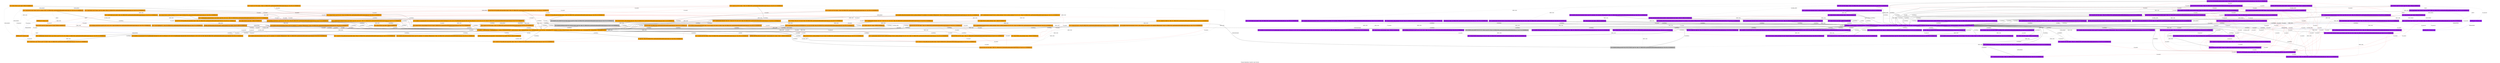strict graph "Program Dependency Graph for 'main' function" {
label="Program Dependency Graph for 'main' function";
Node0x564a8d676790 [fillcolor=orange, label="{  ret void, !dbg !128, DBGLOC file ./partitioned/multithreaded/orange/orange_rpc.c line 214 col 1 ENDDBGLOC}", shape="record", side="orange/orange", style=filled];
Node0x564a8d6758a0 [fillcolor=orange, label="{  %25 = load i32, i32* %24, align 1, !dbg !111, DBGLOC file ./partitioned/multithreaded/orange/orange_rpc.c line 200 col 22 ENDDBGLOC}", shape="record", side="orange/orange", style=filled];
Node0x564a8d685b30 [fillcolor=orange, label="{  %2 = alloca %struct._tag*, align 8, DBGLOC  ENDDBGLOC}", shape="record", side="orange/orange", style=filled];
Node0x555b37f00540 [fillcolor=purple, label="{  call void @llvm.dbg.declare(metadata %struct._tag* %4, metadata !126, metadata !DIExpression()), !dbg !127, DBGLOC file ./partitioned/multithreaded/purple/purple_rpc.c line 165 col 14 ENDDBGLOC}", shape="record", side="purple/purple", style=filled];
Node0x564a8d6812b0 [fillcolor=orange, label="{  br i1 %11, label %22, label %12, !dbg !101, DBGLOC file ./partitioned/multithreaded/orange/orange_rpc.c line 193 col 9 ENDDBGLOC}", shape="record", side="orange/orange", style=filled];
Node0x555b37f00660 [fillcolor=purple, label="{  %28 = getelementptr inbounds %struct._nextrpc_datatype, %struct._nextrpc_datatype* %5, i32 0, i32 0, !dbg !124, DBGLOC file ./partitioned/multithreaded/purple/purple_rpc.c line 209 col 22 ENDDBGLOC}", shape="record", side="purple/purple", style=filled];
Node0x564a8d680b90 [fillcolor=orange, label="{  call void @llvm.dbg.declare(metadata %struct._nextrpc_datatype* %5, metadata !119, metadata !DIExpression()), !dbg !142, DBGLOC file ./partitioned/multithreaded/orange/orange_rpc.c line 169 col 22 ENDDBGLOC}", shape="record", side="orange/orange", style=filled];
Node0x555b37f00bb0 [fillcolor=purple, label="{  store i32 0, i32* %25, align 1, !dbg !120, DBGLOC file ./partitioned/multithreaded/purple/purple_rpc.c line 206 col 12 ENDDBGLOC}", shape="record", side="purple/purple", style=filled];
Node0x555b37f005a0 [annotation="TAG_NEXTRPC", dbginfo="Name: 5 on line 169 column 5 in file ./partitioned/multithreaded/purple/purple_rpc.c (local)", fillcolor=purple, label="{  %5 = alloca %struct._nextrpc_datatype, align 1, DBGLOC  ENDDBGLOC}", shape="record", side="purple/purple", style=filled];
Node0x555b37f00ac0 [fillcolor=purple, label="{  store i8* %13, i8** @_handle_nextrpc.psocket, align 8, !dbg !110, DBGLOC file ./partitioned/multithreaded/purple/purple_rpc.c line 190 col 17 ENDDBGLOC}", shape="record", side="purple/purple", style=filled];
Node0x564a8d680aa0 [fillcolor=orange, label="{  %15 = bitcast %struct._tag* %4 to i8*, !dbg !106, DBGLOC file ./partitioned/multithreaded/orange/orange_rpc.c line 196 col 19 ENDDBGLOC}", shape="record", side="orange/orange", style=filled];
Node0x564a8d6758d0 [fillcolor=orange, label="{  %19 = load i32, i32* %18, align 1, !dbg !106, DBGLOC file ./partitioned/multithreaded/orange/orange_rpc.c line 196 col 19 ENDDBGLOC}", shape="record", side="orange/orange", style=filled];
Node0x555b37f007e0 [fillcolor=purple, label="{  %25 = getelementptr inbounds %struct._okay_datatype, %struct._okay_datatype* %6, i32 0, i32 0, !dbg !119, DBGLOC file ./partitioned/multithreaded/purple/purple_rpc.c line 206 col 10 ENDDBGLOC}", shape="record", side="purple/purple", style=filled];
Node0x564a8d6809b0 [fillcolor=orange, label="{  %4 = alloca %struct._tag, align 1, DBGLOC  ENDDBGLOC}", shape="record", side="orange/orange", style=filled];
Node0x555b37f06d70 [fillcolor=purple, label="{  store %struct._tag* %0, %struct._tag** %2, align 8, DBGLOC  ENDDBGLOC}", shape="record", side="purple/purple", style=filled];
Node0x564a8d680800 [fillcolor=orange, label="{  %27 = load %struct._tag*, %struct._tag** %2, align 8, !dbg !114, DBGLOC file ./partitioned/multithreaded/orange/orange_rpc.c line 201 col 15 ENDDBGLOC}", shape="record", side="orange/orange", style=filled];
Node0x564a8d680e00 [fillcolor=orange, label="{  %38 = bitcast %struct._okay_datatype* %6 to i8*, !dbg !126, DBGLOC file ./partitioned/multithreaded/orange/orange_rpc.c line 211 col 32 ENDDBGLOC}", shape="record", side="orange/orange", style=filled];
Node0x564a8d6808f0 [fillcolor=orange, label="{  %31 = load %struct._tag*, %struct._tag** %2, align 8, !dbg !118, DBGLOC file ./partitioned/multithreaded/orange/orange_rpc.c line 202 col 15 ENDDBGLOC}", shape="record", side="orange/orange", style=filled];
Node0x564a8d676f10 [color="blue", fillcolor=orange, label="{FORMAL_IN: 0 %struct._tag*}", shape="record", side="orange/orange", style=filled];
Node0x555b37f008d0 [fillcolor=purple, label="{  %18 = getelementptr inbounds \{ i64, i32 \}, \{ i64, i32 \}* %7, i32 0, i32 1, !dbg !111, DBGLOC file ./partitioned/multithreaded/purple/purple_rpc.c line 191 col 19 ENDDBGLOC}", shape="record", side="purple/purple", style=filled];
Node0x555b37f00600 [fillcolor=purple, label="{  call void @llvm.dbg.declare(metadata %struct._nextrpc_datatype* %5, metadata !128, metadata !DIExpression()), !dbg !151, DBGLOC file ./partitioned/multithreaded/purple/purple_rpc.c line 169 col 22 ENDDBGLOC}", shape="record", side="purple/purple", style=filled];
Node0x555b37ef21d0 [fillcolor=purple, label="{  store i32 %33, i32* %35, align 1, !dbg !131, DBGLOC file ./partitioned/multithreaded/purple/purple_rpc.c line 210 col 16 ENDDBGLOC}", shape="record", side="purple/purple", style=filled];
Node0x555b37ef1fe0 [fillcolor=purple, label="{  %37 = load i32, i32* %36, align 1, !dbg !132, DBGLOC file ./partitioned/multithreaded/purple/purple_rpc.c line 211 col 22 ENDDBGLOC}", shape="record", side="purple/purple", style=filled];
Node0x564a8d680bc0 [fillcolor=orange, label="{  %8 = bitcast %struct._nextrpc_datatype* %5 to i8*, !dbg !88, DBGLOC file ./partitioned/multithreaded/orange/orange_rpc.c line 169 col 5 ENDDBGLOC}", shape="record", side="orange/orange", style=filled];
Node0x564a8d680e60 [fillcolor=orange, label="{  %16 = getelementptr inbounds \{ i64, i32 \}, \{ i64, i32 \}* %7, i32 0, i32 0, !dbg !106, DBGLOC file ./partitioned/multithreaded/orange/orange_rpc.c line 196 col 19 ENDDBGLOC}", shape="record", side="orange/orange", style=filled];
Node0x564a8d675930 [fillcolor=orange, label="{  %33 = load i32, i32* %32, align 1, !dbg !119, DBGLOC file ./partitioned/multithreaded/orange/orange_rpc.c line 202 col 22 ENDDBGLOC}", shape="record", side="orange/orange", style=filled];
Node0x555b37ee83d0 [fillcolor=purple, label="{  %26 = load i8*, i8** @_handle_nextrpc.psocket, align 8, !dbg !121, DBGLOC file ./partitioned/multithreaded/purple/purple_rpc.c line 207 col 19 ENDDBGLOC}", shape="record", side="purple/purple", style=filled];
Node0x564a8d680bf0 [fillcolor=orange, label="{  %30 = getelementptr inbounds %struct._nextrpc_datatype, %struct._nextrpc_datatype* %5, i32 0, i32 1, !dbg !116, DBGLOC file ./partitioned/multithreaded/orange/orange_rpc.c line 201 col 9 ENDDBGLOC}", shape="record", side="orange/orange", style=filled];
Node0x555b37f213c0 [fillcolor=purple, label="{GLOBAL_VALUE:@_handle_nextrpc.inited = internal global i32 0, align 4, !dbg !16, DBGLOC  ENDDBGLOC}", shape="record", side="purple/purple", style=filled];
Node0x564a8d680d70 [fillcolor=orange, label="{  call void @llvm.dbg.declare(metadata %struct._okay_datatype* %6, metadata !145, metadata !DIExpression()), !dbg !151, DBGLOC file ./partitioned/multithreaded/orange/orange_rpc.c line 179 col 19 ENDDBGLOC}", shape="record", side="orange/orange", style=filled];
Node0x564a8d680980 [fillcolor=orange, label="{  call void @tag_write(%struct._tag* %3, i32 1, i32 1, i32 1), !dbg !89, DBGLOC file ./partitioned/multithreaded/orange/orange_rpc.c line 175 col 5 ENDDBGLOC}", shape="record", side="orange/orange", style=filled];
Node0x564a8d681160 [fillcolor=orange, label="{  store i8* %20, i8** @_notify_next_tag.ssocket, align 8, !dbg !107, DBGLOC file ./partitioned/multithreaded/orange/orange_rpc.c line 196 col 17 ENDDBGLOC}", shape="record", side="orange/orange", style=filled];
Node0x564a8d675bf0 [fillcolor=orange, label="{  %20 = call i8* @xdc_sub_socket_non_blocking(i64 %17, i32 %19, i32 1000), !dbg !106, DBGLOC file ./partitioned/multithreaded/orange/orange_rpc.c line 196 col 19 ENDDBGLOC}", shape="record", side="orange/orange", style=filled];
Node0x564a8d680ef0 [fillcolor=orange, label="{  store i32 1, i32* @_notify_next_tag.inited, align 4, !dbg !102, DBGLOC file ./partitioned/multithreaded/orange/orange_rpc.c line 194 col 16 ENDDBGLOC}", shape="record", side="orange/orange", style=filled];
Node0x555b37f00420 [fillcolor=purple, label="{  %3 = alloca %struct._tag, align 1, DBGLOC  ENDDBGLOC}", shape="record", side="purple/purple", style=filled];
Node0x564a8d680e30 [fillcolor=orange, label="{  %14 = bitcast \{ i64, i32 \}* %7 to i8*, !dbg !106, DBGLOC file ./partitioned/multithreaded/orange/orange_rpc.c line 196 col 19 ENDDBGLOC}", shape="record", side="orange/orange", style=filled];
Node0x564a8d680ec0 [fillcolor=orange, label="{  %18 = getelementptr inbounds \{ i64, i32 \}, \{ i64, i32 \}* %7, i32 0, i32 1, !dbg !106, DBGLOC file ./partitioned/multithreaded/orange/orange_rpc.c line 196 col 19 ENDDBGLOC}", shape="record", side="orange/orange", style=filled];
Node0x555b37efec90 [fillcolor=purple, label="{  %33 = load i32, i32* %32, align 1, !dbg !128, DBGLOC file ./partitioned/multithreaded/purple/purple_rpc.c line 210 col 22 ENDDBGLOC}", shape="record", side="purple/purple", style=filled];
Node0x555b37ee9820 [fillcolor=purple, label="{  %13 = call i8* @xdc_pub_socket(), !dbg !109, DBGLOC file ./partitioned/multithreaded/purple/purple_rpc.c line 190 col 19 ENDDBGLOC}", shape="record", side="purple/purple", style=filled];
Node0x564a8d675ad0 [fillcolor=orange, label="{  %13 = call i8* @xdc_pub_socket(), !dbg !104, DBGLOC file ./partitioned/multithreaded/orange/orange_rpc.c line 195 col 19 ENDDBGLOC}", shape="record", side="orange/orange", style=filled];
Node0x555b37ee2a50 [fillcolor=purple, label="{  br label %22, !dbg !114, DBGLOC file ./partitioned/multithreaded/purple/purple_rpc.c line 193 col 5 ENDDBGLOC}", shape="record", side="purple/purple", style=filled];
Node0x564a8d681040 [fillcolor=orange, label="{  call void @llvm.var.annotation(i8* %9, i8* getelementptr inbounds ([9 x i8], [9 x i8]* @.str.2.5, i32 0, i32 0), i8* getelementptr inbounds ([48 x i8], [48 x i8]* @.str.1.4, i32 0, i32 0), i32 179), !dbg !97, DBGLOC file ./partitioned/multithreaded/orange/orange_rpc.c line 179 col 5 ENDDBGLOC}", shape="record", side="orange/orange", style=filled];
Node0x564a8d6809e0 [dbginfo="Name: xdc_asyn_send on line 210 column 5 in file ./partitioned/multithreaded/orange/orange_rpc.c (local)", fillcolor="gray", label="{  call void @xdc_asyn_send(i8* %35, i8* %36, %struct._tag* %3), !dbg !124, DBGLOC file ./partitioned/multithreaded/orange/orange_rpc.c line 210 col 5 ENDDBGLOC}", shape="record", side="orange/orange", style="filled"];
Node0x564a8d681130 [fillcolor=orange, label="{  store i8* %13, i8** @_notify_next_tag.psocket, align 8, !dbg !105, DBGLOC file ./partitioned/multithreaded/orange/orange_rpc.c line 195 col 17 ENDDBGLOC}", shape="record", side="orange/orange", style=filled];
Node0x564a8d680da0 [fillcolor=orange, label="{  %9 = bitcast %struct._okay_datatype* %6 to i8*, !dbg !97, DBGLOC file ./partitioned/multithreaded/orange/orange_rpc.c line 179 col 5 ENDDBGLOC}", shape="record", side="orange/orange", style=filled];
Node0x555b37f01a20 [fillcolor=purple, label="{  %31 = getelementptr inbounds %struct._tag, %struct._tag* %30, i32 0, i32 0, !dbg !126, DBGLOC file ./partitioned/multithreaded/purple/purple_rpc.c line 209 col 12 ENDDBGLOC}", shape="record", side="purple/purple", style=filled];
Node0x555b37f00510 [fillcolor=purple, label="{  %4 = alloca %struct._tag, align 1, DBGLOC  ENDDBGLOC}", shape="record", side="purple/purple", style=filled];
Node0x555b37f00750 [fillcolor=purple, label="{  call void @llvm.dbg.declare(metadata %struct._okay_datatype* %6, metadata !153, metadata !DIExpression()), !dbg !159, DBGLOC file ./partitioned/multithreaded/purple/purple_rpc.c line 174 col 19 ENDDBGLOC}", shape="record", side="purple/purple", style=filled];
Node0x564a8d675e50 [fillcolor=orange, label="{  %28 = getelementptr inbounds %struct._tag, %struct._tag* %27, i32 0, i32 1, !dbg !115, DBGLOC file ./partitioned/multithreaded/orange/orange_rpc.c line 201 col 22 ENDDBGLOC}", shape="record", side="orange/orange", style=filled];
Node0x564a8d675eb0 [fillcolor=orange, label="{  %32 = getelementptr inbounds %struct._tag, %struct._tag* %31, i32 0, i32 2, !dbg !119, DBGLOC file ./partitioned/multithreaded/orange/orange_rpc.c line 202 col 22 ENDDBGLOC}", shape="record", side="orange/orange", style=filled];
Node0x564a8d680b60 [annotation="TAG_NEXTRPC", dbginfo="Name: 5 on line 169 column 5 in file ./partitioned/multithreaded/orange/orange_rpc.c (local)", fillcolor=orange, label="{  %5 = alloca %struct._nextrpc_datatype, align 1, DBGLOC  ENDDBGLOC}", shape="record", side="orange/orange", style=filled];
Node0x555b37f008a0 [fillcolor=purple, label="{  %10 = load i32, i32* @_handle_nextrpc.inited, align 4, !dbg !104, DBGLOC file ./partitioned/multithreaded/purple/purple_rpc.c line 188 col 10 ENDDBGLOC}", shape="record", side="purple/purple", style=filled];
Node0x555b37f003f0 [fillcolor=purple, label="{  %38 = load %struct._tag*, %struct._tag** %2, align 8, !dbg !133, DBGLOC file ./partitioned/multithreaded/purple/purple_rpc.c line 211 col 5 ENDDBGLOC}", shape="record", side="purple/purple", style=filled];
Node0x555b37f00af0 [fillcolor=purple, label="{  store i8* %20, i8** @_handle_nextrpc.ssocket, align 8, !dbg !112, DBGLOC file ./partitioned/multithreaded/purple/purple_rpc.c line 191 col 17 ENDDBGLOC}", shape="record", side="purple/purple", style=filled];
Node0x564a8d6bd2f0 [fillcolor=orange, label="{GLOBAL_VALUE:@_notify_next_tag.ssocket = internal global i8* null, align 8, !dbg !39, DBGLOC  ENDDBGLOC}", shape="record", side="orange/orange", style=filled];
Node0x555b37f006c0 [fillcolor=purple, label="{  %32 = getelementptr inbounds %struct._nextrpc_datatype, %struct._nextrpc_datatype* %5, i32 0, i32 1, !dbg !128, DBGLOC file ./partitioned/multithreaded/purple/purple_rpc.c line 210 col 22 ENDDBGLOC}", shape="record", side="purple/purple", style=filled];
Node0x555b37ee9a40 [fillcolor=purple, label="{  %21 = call i32 @sleep(i32 1), !dbg !113, DBGLOC file ./partitioned/multithreaded/purple/purple_rpc.c line 192 col 9 ENDDBGLOC}", shape="record", side="purple/purple", style=filled];
Node0x564a8d675c20 [fillcolor=orange, label="{  call void @llvm.memcpy.p0i8.p0i8.i64(i8* align 1 %14, i8* align 1 %15, i64 12, i1 false), !dbg !106, DBGLOC file ./partitioned/multithreaded/orange/orange_rpc.c line 196 col 19 ENDDBGLOC}", shape="record", side="orange/orange", style=filled];
Node0x564a8d680920 [fillcolor=orange, label="{  %3 = alloca %struct._tag, align 1, DBGLOC  ENDDBGLOC}", shape="record", side="orange/orange", style=filled];
Node0x564a8d676040 [fillcolor=orange, label="{  %21 = call i32 @sleep(i32 1), !dbg !108, DBGLOC file ./partitioned/multithreaded/orange/orange_rpc.c line 197 col 9 ENDDBGLOC}", shape="record", side="orange/orange", style=filled];
Node0x564a8d6a15c0 [fillcolor=orange, label="{  store %struct._tag* %0, %struct._tag** %2, align 8, DBGLOC  ENDDBGLOC}", shape="record", side="orange/orange", style=filled];
Node0x555b37ee9890 [fillcolor=purple, label="{  %20 = call i8* @xdc_sub_socket(i64 %17, i32 %19), !dbg !111, DBGLOC file ./partitioned/multithreaded/purple/purple_rpc.c line 191 col 19 ENDDBGLOC}", shape="record", side="purple/purple", style=filled];
Node0x564a8d681220 [fillcolor=orange, label="{  store i32 %25, i32* %26, align 1, !dbg !113, DBGLOC file ./partitioned/multithreaded/orange/orange_rpc.c line 200 col 13 ENDDBGLOC}", shape="record", side="orange/orange", style=filled];
Node0x555b37f00780 [fillcolor=purple, label="{  %9 = bitcast %struct._okay_datatype* %6 to i8*, !dbg !102, DBGLOC file ./partitioned/multithreaded/purple/purple_rpc.c line 174 col 5 ENDDBGLOC}", shape="record", side="purple/purple", style=filled];
Node0x555b37f006f0 [fillcolor=purple, label="{  %36 = getelementptr inbounds %struct._nextrpc_datatype, %struct._nextrpc_datatype* %5, i32 0, i32 2, !dbg !132, DBGLOC file ./partitioned/multithreaded/purple/purple_rpc.c line 211 col 22 ENDDBGLOC}", shape="record", side="purple/purple", style=filled];
Node0x555b37f02830 [fillcolor=purple, label="{  %2 = alloca %struct._tag*, align 8, DBGLOC  ENDDBGLOC}", shape="record", side="purple/purple", style=filled];
Node0x555b37f201c0 [fillcolor=purple, label="{GLOBAL_VALUE:@_handle_nextrpc.ssocket = internal global i8* null, align 8, !dbg !44, DBGLOC  ENDDBGLOC}", shape="record", side="purple/purple", style=filled];
Node0x555b37f0f3c0 [fillcolor=purple, label="{GLOBAL_VALUE:@_handle_nextrpc.psocket = internal global i8* null, align 8, !dbg !41, DBGLOC  ENDDBGLOC}", shape="record", side="purple/purple", style=filled];
Node0x555b37f04b20 [color="blue", fillcolor=purple, label="{FORMAL_IN: 0 %struct._tag*}", shape="record", side="purple/purple", style=filled];
Node0x555b37f00390 [fillcolor=purple, label="{  %34 = load %struct._tag*, %struct._tag** %2, align 8, !dbg !129, DBGLOC file ./partitioned/multithreaded/purple/purple_rpc.c line 210 col 5 ENDDBGLOC}", shape="record", side="purple/purple", style=filled];
Node0x564a8d680a40 [fillcolor=orange, label="{  call void @tag_write(%struct._tag* %4, i32 2, i32 2, i32 2), !dbg !98, DBGLOC file ./partitioned/multithreaded/orange/orange_rpc.c line 185 col 5 ENDDBGLOC}", shape="record", side="orange/orange", style=filled];
Node0x555b37f003c0 [fillcolor=purple, label="{  %30 = load %struct._tag*, %struct._tag** %2, align 8, !dbg !125, DBGLOC file ./partitioned/multithreaded/purple/purple_rpc.c line 209 col 5 ENDDBGLOC}", shape="record", side="purple/purple", style=filled];
Node0x564a8d680dd0 [fillcolor=orange, label="{  %7 = alloca \{ i64, i32 \}, align 1, DBGLOC  ENDDBGLOC}", shape="record", side="orange/orange", style=filled];
Node0x555b37ee29e0 [fillcolor=purple, label="{\<\<ENTRY\>\> _handle_nextrpc \<\<0x555b37e97e40\> = distinct !DISubprogram(name: \"_handle_nextrpc\", scope: \<0x555b37e99620\>, file: \<0x555b37e99620\>, line: 148, type: \<0x555b37e99810\>, scopeLine: 148, flags: DIFlagPrototyped, spFlags: DISPFlagDefinition, unit: \<0x555b37e97d48\>, retainedNodes: \<0x555b37e976b0\>)\>}", shape="record", side="purple/purple", style=filled];
Node0x564a8d680a10 [fillcolor=orange, label="{  call void @llvm.dbg.declare(metadata %struct._tag* %4, metadata !117, metadata !DIExpression()), !dbg !118, DBGLOC file ./partitioned/multithreaded/orange/orange_rpc.c line 165 col 14 ENDDBGLOC}", shape="record", side="orange/orange", style=filled];
Node0x555b37f009c0 [fillcolor=purple, label="{  call void @llvm.var.annotation(i8* %9, i8* getelementptr inbounds ([9 x i8], [9 x i8]* @.str.2.5, i32 0, i32 0), i8* getelementptr inbounds ([48 x i8], [48 x i8]* @.str.1.4, i32 0, i32 0), i32 174), !dbg !102, DBGLOC file ./partitioned/multithreaded/purple/purple_rpc.c line 174 col 5 ENDDBGLOC}", shape="record", side="purple/purple", style=filled];
Node0x555b37f00840 [fillcolor=purple, label="{  %14 = bitcast \{ i64, i32 \}* %7 to i8*, !dbg !111, DBGLOC file ./partitioned/multithreaded/purple/purple_rpc.c line 191 col 19 ENDDBGLOC}", shape="record", side="purple/purple", style=filled];
Node0x564a8d680a70 [dbginfo="Name: xdc_blocking_recv on line 211 column 5 in file ./partitioned/multithreaded/orange/orange_rpc.c (local)", fillcolor="gray", label="{  call void @xdc_blocking_recv(i8* %37, i8* %38, %struct._tag* %4), !dbg !127, DBGLOC file ./partitioned/multithreaded/orange/orange_rpc.c line 211 col 5 ENDDBGLOC}", shape="record", side="orange/orange", style="filled"];
Node0x555b37efea20 [fillcolor=purple, label="{  br i1 %11, label %22, label %12, !dbg !106, DBGLOC file ./partitioned/multithreaded/purple/purple_rpc.c line 188 col 9 ENDDBGLOC}", shape="record", side="purple/purple", style=filled];
Node0x564a8d680c50 [fillcolor=orange, label="{  %34 = getelementptr inbounds %struct._nextrpc_datatype, %struct._nextrpc_datatype* %5, i32 0, i32 2, !dbg !120, DBGLOC file ./partitioned/multithreaded/orange/orange_rpc.c line 202 col 9 ENDDBGLOC}", shape="record", side="orange/orange", style=filled];
Node0x555b37f00810 [fillcolor=purple, label="{  %7 = alloca \{ i64, i32 \}, align 1, DBGLOC  ENDDBGLOC}", shape="record", side="purple/purple", style=filled];
Node0x555b37eea1b0 [fillcolor=purple, label="{  %29 = load i32, i32* %28, align 1, !dbg !124, DBGLOC file ./partitioned/multithreaded/purple/purple_rpc.c line 209 col 22 ENDDBGLOC}", shape="record", side="purple/purple", style=filled];
Node0x555b37f00960 [fillcolor=purple, label="{  call void @llvm.var.annotation(i8* %8, i8* getelementptr inbounds ([12 x i8], [12 x i8]* @.str.3, i32 0, i32 0), i8* getelementptr inbounds ([48 x i8], [48 x i8]* @.str.1.4, i32 0, i32 0), i32 169), !dbg !94, DBGLOC file ./partitioned/multithreaded/purple/purple_rpc.c line 169 col 5 ENDDBGLOC}", shape="record", side="purple/purple", style=filled];
Node0x564a8d680fb0 [fillcolor=orange, label="{  %11 = icmp ne i32 %10, 0, !dbg !99, DBGLOC file ./partitioned/multithreaded/orange/orange_rpc.c line 193 col 10 ENDDBGLOC}", shape="record", side="orange/orange", style=filled];
Node0x555b37f00480 [fillcolor=purple, label="{  call void @tag_write(%struct._tag* %3, i32 1, i32 1, i32 1), !dbg !103, DBGLOC file ./partitioned/multithreaded/purple/purple_rpc.c line 180 col 5 ENDDBGLOC}", shape="record", side="purple/purple", style=filled];
Node0x564a8d675900 [fillcolor=orange, label="{  %29 = load i32, i32* %28, align 1, !dbg !115, DBGLOC file ./partitioned/multithreaded/orange/orange_rpc.c line 201 col 22 ENDDBGLOC}", shape="record", side="orange/orange", style=filled];
Node0x555b37f00690 [fillcolor=purple, label="{  %24 = bitcast %struct._nextrpc_datatype* %5 to i8*, !dbg !116, DBGLOC file ./partitioned/multithreaded/purple/purple_rpc.c line 204 col 32 ENDDBGLOC}", shape="record", side="purple/purple", style=filled];
Node0x555b37ee4990 [fillcolor=purple, label="{  %19 = load i32, i32* %18, align 1, !dbg !111, DBGLOC file ./partitioned/multithreaded/purple/purple_rpc.c line 191 col 19 ENDDBGLOC}", shape="record", side="purple/purple", style=filled];
Node0x555b37f00720 [annotation="TAG_OKAY", dbginfo="Name: 6 on line 174 column 5 in file ./partitioned/multithreaded/purple/purple_rpc.c (local)", fillcolor=purple, label="{  %6 = alloca %struct._okay_datatype, align 1, DBGLOC  ENDDBGLOC}", shape="record", side="purple/purple", style=filled];
Node0x555b37f00930 [fillcolor=purple, label="{  %11 = icmp ne i32 %10, 0, !dbg !104, DBGLOC file ./partitioned/multithreaded/purple/purple_rpc.c line 188 col 10 ENDDBGLOC}", shape="record", side="purple/purple", style=filled];
Node0x555b37efec60 [fillcolor=purple, label="{  %23 = load i8*, i8** @_handle_nextrpc.ssocket, align 8, !dbg !115, DBGLOC file ./partitioned/multithreaded/purple/purple_rpc.c line 204 col 23 ENDDBGLOC}", shape="record", side="purple/purple", style=filled];
Node0x564a8d676380 [fillcolor=orange, label="{\<\<ENTRY\>\> _notify_next_tag \<\<0x564a8d628700\> = distinct !DISubprogram(name: \"_notify_next_tag\", scope: \<0x564a8d629da0\>, file: \<0x564a8d629da0\>, line: 148, type: \<0x564a8d62a170\>, scopeLine: 148, flags: DIFlagPrototyped, spFlags: DISPFlagDefinition, unit: \<0x564a8d6287f8\>, retainedNodes: \<0x564a8d620750\>)\>}", shape="record", side="orange/orange", style=filled];
Node0x564a8d675aa0 [fillcolor=orange, label="{  %37 = load i8*, i8** @_notify_next_tag.ssocket, align 8, !dbg !125, DBGLOC file ./partitioned/multithreaded/orange/orange_rpc.c line 211 col 23 ENDDBGLOC}", shape="record", side="orange/orange", style=filled];
Node0x564a8d6bd290 [fillcolor=orange, label="{GLOBAL_VALUE:@_notify_next_tag.psocket = internal global i8* null, align 8, !dbg !36, DBGLOC  ENDDBGLOC}", shape="record", side="orange/orange", style=filled];
Node0x564a8d680950 [fillcolor=orange, label="{  call void @llvm.dbg.declare(metadata %struct._tag* %3, metadata !115, metadata !DIExpression()), !dbg !116, DBGLOC file ./partitioned/multithreaded/orange/orange_rpc.c line 164 col 14 ENDDBGLOC}", shape="record", side="orange/orange", style=filled];
Node0x564a8d676fd0 [color="blue", fillcolor=orange, label="{FORMAL_OUT: 0 %struct._tag*}", shape="record", side="orange/orange", style=filled];
Node0x555b37eed270 [fillcolor=purple, label="{  store i32 %29, i32* %31, align 1, !dbg !127, DBGLOC file ./partitioned/multithreaded/purple/purple_rpc.c line 209 col 16 ENDDBGLOC}", shape="record", side="purple/purple", style=filled];
Node0x564a8d6a0ba0 [fillcolor=orange, label="{  call void @llvm.dbg.declare(metadata %struct._tag** %2, metadata !113, metadata !DIExpression()), !dbg !114, DBGLOC file ./partitioned/multithreaded/orange/orange_rpc.c line 148 col 33 ENDDBGLOC}", shape="record", side="orange/orange", style=filled];
Node0x564a8d680fe0 [fillcolor=orange, label="{  call void @llvm.var.annotation(i8* %8, i8* getelementptr inbounds ([12 x i8], [12 x i8]* @.str.3, i32 0, i32 0), i8* getelementptr inbounds ([48 x i8], [48 x i8]* @.str.1.4, i32 0, i32 0), i32 169), !dbg !88, DBGLOC file ./partitioned/multithreaded/orange/orange_rpc.c line 169 col 5 ENDDBGLOC}", shape="record", side="orange/orange", style=filled];
Node0x555b37f00900 [fillcolor=purple, label="{  store i32 1, i32* @_handle_nextrpc.inited, align 4, !dbg !107, DBGLOC file ./partitioned/multithreaded/purple/purple_rpc.c line 189 col 16 ENDDBGLOC}", shape="record", side="purple/purple", style=filled];
Node0x564a8d675a70 [fillcolor=orange, label="{  %35 = load i8*, i8** @_notify_next_tag.psocket, align 8, !dbg !122, DBGLOC file ./partitioned/multithreaded/orange/orange_rpc.c line 210 col 19 ENDDBGLOC}", shape="record", side="orange/orange", style=filled];
Node0x555b37f00870 [fillcolor=purple, label="{  %16 = getelementptr inbounds \{ i64, i32 \}, \{ i64, i32 \}* %7, i32 0, i32 0, !dbg !111, DBGLOC file ./partitioned/multithreaded/purple/purple_rpc.c line 191 col 19 ENDDBGLOC}", shape="record", side="purple/purple", style=filled];
Node0x555b37f005d0 [dbginfo="Name: xdc_asyn_send on line 207 column 5 in file ./partitioned/multithreaded/purple/purple_rpc.c (local)", fillcolor="gray", label="{  call void @xdc_asyn_send(i8* %26, i8* %27, %struct._tag* %4), !dbg !123, DBGLOC file ./partitioned/multithreaded/purple/purple_rpc.c line 207 col 5 ENDDBGLOC}", shape="record", side="purple/purple", style="filled"];
Node0x564a8d6bd230 [fillcolor=orange, label="{GLOBAL_VALUE:@_notify_next_tag.inited = internal global i32 0, align 4, !dbg !11, DBGLOC  ENDDBGLOC}", shape="record", side="orange/orange", style=filled];
Node0x555b37f00450 [fillcolor=purple, label="{  call void @llvm.dbg.declare(metadata %struct._tag* %3, metadata !124, metadata !DIExpression()), !dbg !125, DBGLOC file ./partitioned/multithreaded/purple/purple_rpc.c line 164 col 14 ENDDBGLOC}", shape="record", side="purple/purple", style=filled];
Node0x555b37f004e0 [fillcolor=purple, label="{  %15 = bitcast %struct._tag* %3 to i8*, !dbg !111, DBGLOC file ./partitioned/multithreaded/purple/purple_rpc.c line 191 col 19 ENDDBGLOC}", shape="record", side="purple/purple", style=filled];
Node0x564a8d681250 [fillcolor=orange, label="{  store i32 %29, i32* %30, align 1, !dbg !117, DBGLOC file ./partitioned/multithreaded/orange/orange_rpc.c line 201 col 13 ENDDBGLOC}", shape="record", side="orange/orange", style=filled];
Node0x564a8d675ce0 [fillcolor=orange, label="{  %24 = getelementptr inbounds %struct._tag, %struct._tag* %23, i32 0, i32 0, !dbg !111, DBGLOC file ./partitioned/multithreaded/orange/orange_rpc.c line 200 col 22 ENDDBGLOC}", shape="record", side="orange/orange", style=filled];
Node0x564a8d675870 [fillcolor=orange, label="{  %17 = load i64, i64* %16, align 1, !dbg !106, DBGLOC file ./partitioned/multithreaded/orange/orange_rpc.c line 196 col 19 ENDDBGLOC}", shape="record", side="orange/orange", style=filled];
Node0x555b37f01fd0 [fillcolor=purple, label="{  %39 = getelementptr inbounds %struct._tag, %struct._tag* %38, i32 0, i32 2, !dbg !134, DBGLOC file ./partitioned/multithreaded/purple/purple_rpc.c line 211 col 12 ENDDBGLOC}", shape="record", side="purple/purple", style=filled];
Node0x564a8d680d10 [fillcolor=orange, label="{  %36 = bitcast %struct._nextrpc_datatype* %5 to i8*, !dbg !123, DBGLOC file ./partitioned/multithreaded/orange/orange_rpc.c line 210 col 28 ENDDBGLOC}", shape="record", side="orange/orange", style=filled];
Node0x564a8d680c20 [fillcolor=orange, label="{  %26 = getelementptr inbounds %struct._nextrpc_datatype, %struct._nextrpc_datatype* %5, i32 0, i32 0, !dbg !112, DBGLOC file ./partitioned/multithreaded/orange/orange_rpc.c line 200 col 9 ENDDBGLOC}", shape="record", side="orange/orange", style=filled];
Node0x555b37ed6480 [fillcolor=purple, label="{  store i32 %37, i32* %39, align 1, !dbg !135, DBGLOC file ./partitioned/multithreaded/purple/purple_rpc.c line 211 col 16 ENDDBGLOC}", shape="record", side="purple/purple", style=filled];
Node0x564a8d680e90 [fillcolor=orange, label="{  %10 = load i32, i32* @_notify_next_tag.inited, align 4, !dbg !99, DBGLOC file ./partitioned/multithreaded/orange/orange_rpc.c line 193 col 10 ENDDBGLOC}", shape="record", side="orange/orange", style=filled];
Node0x555b37ee2de0 [fillcolor=purple, label="{  ret void, !dbg !136, DBGLOC file ./partitioned/multithreaded/purple/purple_rpc.c line 212 col 1 ENDDBGLOC}", shape="record", side="purple/purple", style=filled];
Node0x564a8d680830 [fillcolor=orange, label="{  %23 = load %struct._tag*, %struct._tag** %2, align 8, !dbg !110, DBGLOC file ./partitioned/multithreaded/orange/orange_rpc.c line 200 col 15 ENDDBGLOC}", shape="record", side="orange/orange", style=filled];
Node0x564a8d6763b0 [fillcolor=orange, label="{  br label %22, !dbg !109, DBGLOC file ./partitioned/multithreaded/orange/orange_rpc.c line 198 col 5 ENDDBGLOC}", shape="record", side="orange/orange", style=filled];
Node0x555b37f004b0 [dbginfo="Name: xdc_blocking_recv on line 204 column 5 in file ./partitioned/multithreaded/purple/purple_rpc.c (local)", fillcolor="gray", label="{  call void @xdc_blocking_recv(i8* %23, i8* %24, %struct._tag* %3), !dbg !117, DBGLOC file ./partitioned/multithreaded/purple/purple_rpc.c line 204 col 5 ENDDBGLOC}", shape="record", side="purple/purple", style="filled"];
Node0x555b37f04ca0 [color="blue", fillcolor=purple, label="{FORMAL_OUT: 0 %struct._tag*}", shape="record", side="purple/purple", style=filled];
Node0x564a8d681280 [fillcolor=orange, label="{  store i32 %33, i32* %34, align 1, !dbg !121, DBGLOC file ./partitioned/multithreaded/orange/orange_rpc.c line 202 col 13 ENDDBGLOC}", shape="record", side="orange/orange", style=filled];
Node0x555b37f00630 [fillcolor=purple, label="{  %8 = bitcast %struct._nextrpc_datatype* %5 to i8*, !dbg !94, DBGLOC file ./partitioned/multithreaded/purple/purple_rpc.c line 169 col 5 ENDDBGLOC}", shape="record", side="purple/purple", style=filled];
Node0x555b37eca760 [fillcolor=purple, label="{  call void @llvm.dbg.declare(metadata %struct._tag** %2, metadata !122, metadata !DIExpression()), !dbg !123, DBGLOC file ./partitioned/multithreaded/purple/purple_rpc.c line 148 col 32 ENDDBGLOC}", shape="record", side="purple/purple", style=filled];
Node0x555b37f007b0 [fillcolor=purple, label="{  %27 = bitcast %struct._okay_datatype* %6 to i8*, !dbg !122, DBGLOC file ./partitioned/multithreaded/purple/purple_rpc.c line 207 col 28 ENDDBGLOC}", shape="record", side="purple/purple", style=filled];
Node0x555b37f01d80 [fillcolor=purple, label="{  %35 = getelementptr inbounds %struct._tag, %struct._tag* %34, i32 0, i32 1, !dbg !130, DBGLOC file ./partitioned/multithreaded/purple/purple_rpc.c line 210 col 12 ENDDBGLOC}", shape="record", side="purple/purple", style=filled];
Node0x555b37f00570 [fillcolor=purple, label="{  call void @tag_write(%struct._tag* %4, i32 2, i32 2, i32 2), !dbg !118, DBGLOC file ./partitioned/multithreaded/purple/purple_rpc.c line 205 col 5 ENDDBGLOC}", shape="record", side="purple/purple", style=filled];
Node0x555b37ee98c0 [fillcolor=purple, label="{  call void @llvm.memcpy.p0i8.p0i8.i64(i8* align 1 %14, i8* align 1 %15, i64 12, i1 false), !dbg !111, DBGLOC file ./partitioned/multithreaded/purple/purple_rpc.c line 191 col 19 ENDDBGLOC}", shape="record", side="purple/purple", style=filled];
Node0x555b37efec30 [fillcolor=purple, label="{  %17 = load i64, i64* %16, align 1, !dbg !111, DBGLOC file ./partitioned/multithreaded/purple/purple_rpc.c line 191 col 19 ENDDBGLOC}", shape="record", side="purple/purple", style=filled];
Node0x555b37f0d6e0 [fillcolor=purple, label="{  call void @_handle_nextrpc(%struct._tag* %5), !dbg !69, DBGLOC file ./partitioned/multithreaded/purple/purple_rpc.c line 336 col 1 ENDDBGLOC}", shape="record", side="purple/purple", style=filled];
Node0x564a8d680d40 [annotation="TAG_OKAY", dbginfo="Name: 6 on line 179 column 5 in file ./partitioned/multithreaded/orange/orange_rpc.c (local)", fillcolor=orange, label="{  %6 = alloca %struct._okay_datatype, align 1, DBGLOC  ENDDBGLOC}", shape="record", side="orange/orange", style=filled];
N [pos="0,25!", shape=polygon, side=green, style=invis];
S [pos="0,-25!", shape=polygon, side=orange, style=invis];
Node0x564a8d676790 -- Node0x564a8d676380  [label="{CONTROL}"];
Node0x564a8d676790 -- S  [style=invis];
Node0x564a8d6758a0 -- Node0x564a8d680ef0  [color="red", label="{D_ALIAS}", penwidth="2.0", style="dotted"];
Node0x564a8d6758a0 -- Node0x564a8d681130  [color="red", label="{D_ALIAS}", penwidth="2.0", style="dotted"];
Node0x564a8d6758a0 -- Node0x564a8d681160  [color="red", label="{D_ALIAS}", penwidth="2.0", style="dotted"];
Node0x564a8d6758a0 -- Node0x564a8d681220  [label="{DEF_USE}", style="dotted"];
Node0x564a8d6758a0 -- Node0x564a8d675ce0  [label="{DATA_READ}", style="dotted"];
Node0x564a8d6758a0 -- Node0x564a8d676380  [label="{CONTROL}"];
Node0x564a8d6758a0 -- S  [style=invis];
Node0x564a8d685b30 -- Node0x564a8d6a15c0  [label="{DEF_USE}", style="dotted"];
Node0x564a8d685b30 -- Node0x564a8d6a0ba0  [label="{DEF_USE}", style="dotted"];
Node0x564a8d685b30 -- Node0x564a8d680830  [label="{DATA_READ}", style="dotted"];
Node0x564a8d685b30 -- Node0x564a8d680800  [label="{DATA_READ}", style="dotted"];
Node0x564a8d685b30 -- Node0x564a8d6808f0  [label="{DATA_READ}", style="dotted"];
Node0x564a8d685b30 -- Node0x564a8d676380  [label="{CONTROL}"];
Node0x564a8d685b30 -- S  [style=invis];
Node0x555b37f00540 -- Node0x555b37f00510  [label="{DEF_USE}", style="dotted"];
Node0x555b37f00540 -- Node0x555b37ee29e0  [label="{CONTROL}"];
Node0x555b37f00540 -- N  [style=invis];
Node0x564a8d6812b0 -- Node0x564a8d680fb0  [label="{DEF_USE}", style="dotted"];
Node0x564a8d6812b0 -- Node0x564a8d676380  [label="{CONTROL}"];
Node0x564a8d6812b0 -- S  [style=invis];
Node0x555b37f00660 -- Node0x555b37f005a0  [label="{DEF_USE}", style="dotted"];
Node0x555b37f00660 -- Node0x555b37eea1b0  [label="{DATA_READ}", style="dotted"];
Node0x555b37f00660 -- Node0x555b37ee29e0  [label="{CONTROL}"];
Node0x555b37f00660 -- N  [style=invis];
Node0x564a8d680b90 -- Node0x564a8d680b60  [label="{DEF_USE}", style="dotted"];
Node0x564a8d680b90 -- Node0x564a8d676380  [label="{CONTROL}"];
Node0x564a8d680b90 -- S  [style=invis];
Node0x555b37f00bb0 -- Node0x555b37f007e0  [label="{DEF_USE}", style="dotted"];
Node0x555b37f00bb0 -- Node0x555b37f008a0  [color="red", label="{D_ALIAS}", penwidth="2.0", style="dotted"];
Node0x555b37f00bb0 -- Node0x555b37f00900  [color="red", label="{D_ALIAS}", penwidth="2.0", style="dotted"];
Node0x555b37f00bb0 -- Node0x555b37ee29e0  [label="{CONTROL}"];
Node0x555b37f00bb0 -- N  [style=invis];
Node0x555b37f005a0 -- Node0x555b37f00600  [label="{DEF_USE}", style="dotted"];
Node0x555b37f005a0 -- Node0x555b37f00630  [color="red", label="{D_ALIAS}", penwidth="2.0", style="dotted"];
Node0x555b37f005a0 -- Node0x555b37f00690  [color="red", label="{D_ALIAS}", penwidth="2.0", style="dotted"];
Node0x555b37f005a0 -- Node0x555b37f006c0  [label="{DEF_USE}", style="dotted"];
Node0x555b37f005a0 -- Node0x555b37f006f0  [label="{DEF_USE}", style="dotted"];
Node0x555b37f005a0 -- Node0x555b37ee29e0  [label="{CONTROL}"];
Node0x555b37f005a0 -- N  [style=invis];
Node0x555b37f00ac0 -- Node0x555b37f008a0  [color="red", label="{D_ALIAS}", penwidth="2.0", style="dotted"];
Node0x555b37f00ac0 -- Node0x555b37f00900  [color="red", label="{D_ALIAS}", penwidth="2.0", style="dotted"];
Node0x555b37f00ac0 -- Node0x555b37efec60  [color="red", label="{D_ALIAS}", penwidth="2.0", style="dotted"];
Node0x555b37f00ac0 -- Node0x555b37ee83d0  [color="red", label="{D_ALIAS}", penwidth="2.0", style="dotted"];
Node0x555b37f00ac0 -- Node0x555b37f00af0  [color="red", label="{D_ALIAS}", penwidth="2.0", style="dotted"];
Node0x555b37f00ac0 -- Node0x555b37eed270  [color="red", label="{D_ALIAS}", penwidth="2.0", style="dotted"];
Node0x555b37f00ac0 -- Node0x555b37ef21d0  [color="red", label="{D_ALIAS}", penwidth="2.0", style="dotted"];
Node0x555b37f00ac0 -- Node0x555b37ed6480  [color="red", label="{D_ALIAS}", penwidth="2.0", style="dotted"];
Node0x555b37f00ac0 -- Node0x555b37ee9820  [label="{DEF_USE}", style="dotted"];
Node0x555b37f00ac0 -- Node0x555b37ee29e0  [label="{CONTROL}"];
Node0x555b37f00ac0 -- Node0x555b37f0f3c0  [label="{GLOBAL_DEP}", style="dotted"];
Node0x555b37f00ac0 -- N  [style=invis];
Node0x564a8d680aa0 -- Node0x564a8d6809b0  [color="red", label="{D_ALIAS}", penwidth="2.0", style="dotted"];
Node0x564a8d680aa0 -- Node0x564a8d675c20  [label="{DEF_USE}", style="dotted"];
Node0x564a8d680aa0 -- Node0x564a8d676380  [label="{CONTROL}"];
Node0x564a8d680aa0 -- S  [style=invis];
Node0x564a8d6758d0 -- Node0x564a8d680ec0  [label="{DATA_READ}", style="dotted"];
Node0x564a8d6758d0 -- Node0x564a8d680ef0  [color="red", label="{D_ALIAS}", penwidth="2.0", style="dotted"];
Node0x564a8d6758d0 -- Node0x564a8d680dd0  [label="{D_general}", style="dotted"];
Node0x564a8d6758d0 -- Node0x564a8d675bf0  [label="{DEF_USE}", style="dotted"];
Node0x564a8d6758d0 -- Node0x564a8d676380  [label="{CONTROL}"];
Node0x564a8d6758d0 -- S  [style=invis];
Node0x555b37f007e0 -- Node0x555b37f00720  [label="{DEF_USE}", style="dotted"];
Node0x555b37f007e0 -- Node0x555b37ee29e0  [label="{CONTROL}"];
Node0x555b37f007e0 -- N  [style=invis];
Node0x564a8d6809b0 -- Node0x564a8d680a10  [label="{DEF_USE}", style="dotted"];
Node0x564a8d6809b0 -- Node0x564a8d680a40  [label="{DEF_USE}", style="dotted"];
Node0x564a8d6809b0 -- Node0x564a8d680a70  [label="{DEF_USE}", style="dotted"];
Node0x564a8d6809b0 -- Node0x564a8d676380  [label="{CONTROL}"];
Node0x555b37f06d70 -- Node0x555b37f02830  [label="{DEF_USE}", style="dotted"];
Node0x555b37f06d70 -- Node0x555b37f008a0  [color="red", label="{D_ALIAS}", penwidth="2.0", style="dotted"];
Node0x555b37f06d70 -- Node0x555b37f003c0  [label="{RAW}", style="dotted"];
Node0x555b37f06d70 -- Node0x555b37f00390  [label="{RAW}", style="dotted"];
Node0x555b37f06d70 -- Node0x555b37f003f0  [label="{RAW}", style="dotted"];
Node0x555b37f06d70 -- Node0x555b37f00900  [color="red", label="{D_ALIAS}", penwidth="2.0", style="dotted"];
Node0x555b37f06d70 -- Node0x555b37ee29e0  [label="{CONTROL}"];
Node0x555b37f06d70 -- Node0x555b37f04b20  [label="{D_general}", style="dotted"];
Node0x555b37f06d70 -- N  [style=invis];
Node0x564a8d680800 -- Node0x564a8d6a15c0  [label="{RAW}", style="dotted"];
Node0x564a8d680800 -- Node0x564a8d675e50  [label="{DEF_USE}", style="dotted"];
Node0x564a8d680800 -- Node0x564a8d680ef0  [color="red", label="{D_ALIAS}", penwidth="2.0", style="dotted"];
Node0x564a8d680800 -- Node0x564a8d676fd0  [label="{D_general}", style="dotted"];
Node0x564a8d680800 -- Node0x564a8d676380  [label="{CONTROL}"];
Node0x564a8d680800 -- S  [style=invis];
Node0x564a8d680e00 -- Node0x564a8d680d40  [color="red", label="{D_ALIAS}", penwidth="2.0", style="dotted"];
Node0x564a8d680e00 -- Node0x564a8d680a70  [label="{DEF_USE}", style="dotted"];
Node0x564a8d680e00 -- Node0x564a8d676380  [label="{CONTROL}"];
Node0x564a8d6808f0 -- Node0x564a8d6a15c0  [label="{RAW}", style="dotted"];
Node0x564a8d6808f0 -- Node0x564a8d675eb0  [label="{DEF_USE}", style="dotted"];
Node0x564a8d6808f0 -- Node0x564a8d680ef0  [color="red", label="{D_ALIAS}", penwidth="2.0", style="dotted"];
Node0x564a8d6808f0 -- Node0x564a8d676fd0  [label="{D_general}", style="dotted"];
Node0x564a8d6808f0 -- Node0x564a8d676380  [label="{CONTROL}"];
Node0x564a8d6808f0 -- S  [style=invis];
Node0x564a8d676f10 -- Node0x564a8d676380  [color="blue", label="{PARAMETER}", style="dashed"];
Node0x564a8d676f10 -- Node0x564a8d676fd0  [color="blue", label="{PARAMETER}", style="dashed"];
Node0x564a8d676f10 -- Node0x564a8d6a15c0  [label="{D_general}", style="dotted"];
Node0x564a8d676f10 -- S  [style=invis];
Node0x555b37f008d0 -- Node0x555b37f00810  [label="{DEF_USE}", style="dotted"];
Node0x555b37f008d0 -- Node0x555b37ee4990  [label="{DATA_READ}", style="dotted"];
Node0x555b37f008d0 -- Node0x555b37ee29e0  [label="{CONTROL}"];
Node0x555b37f008d0 -- N  [style=invis];
Node0x555b37f00600 -- Node0x555b37ee29e0  [label="{CONTROL}"];
Node0x555b37f00600 -- N  [style=invis];
Node0x555b37ef21d0 -- Node0x555b37f008a0  [color="red", label="{D_ALIAS}", penwidth="2.0", style="dotted"];
Node0x555b37ef21d0 -- Node0x555b37f00900  [color="red", label="{D_ALIAS}", penwidth="2.0", style="dotted"];
Node0x555b37ef21d0 -- Node0x555b37f00af0  [color="red", label="{D_ALIAS}", penwidth="2.0", style="dotted"];
Node0x555b37ef21d0 -- Node0x555b37eed270  [color="red", label="{D_ALIAS}", penwidth="2.0", style="dotted"];
Node0x555b37ef21d0 -- Node0x555b37efec60  [color="red", label="{D_ALIAS}", penwidth="2.0", style="dotted"];
Node0x555b37ef21d0 -- Node0x555b37ee83d0  [color="red", label="{D_ALIAS}", penwidth="2.0", style="dotted"];
Node0x555b37ef21d0 -- Node0x555b37ed6480  [color="red", label="{D_ALIAS}", penwidth="2.0", style="dotted"];
Node0x555b37ef21d0 -- Node0x555b37efec90  [label="{DEF_USE}", style="dotted"];
Node0x555b37ef21d0 -- Node0x555b37f01d80  [label="{DEF_USE}", style="dotted"];
Node0x555b37ef21d0 -- Node0x555b37ee29e0  [label="{CONTROL}"];
Node0x555b37ef21d0 -- N  [style=invis];
Node0x555b37ef1fe0 -- Node0x555b37f006f0  [label="{DATA_READ}", style="dotted"];
Node0x555b37ef1fe0 -- Node0x555b37f00900  [color="red", label="{D_ALIAS}", penwidth="2.0", style="dotted"];
Node0x555b37ef1fe0 -- Node0x555b37ee9a40  [label="{D_general}", style="dotted"];
Node0x555b37ef1fe0 -- Node0x555b37f00480  [label="{D_general}", style="dotted"];
Node0x555b37ef1fe0 -- Node0x555b37ed6480  [label="{DEF_USE}", style="dotted"];
Node0x555b37ef1fe0 -- Node0x555b37ee29e0  [label="{CONTROL}"];
Node0x555b37ef1fe0 -- N  [style=invis];
Node0x564a8d680bc0 -- Node0x564a8d680b60  [color="red", label="{D_ALIAS}", penwidth="2.0", style="dotted"];
Node0x564a8d680bc0 -- Node0x564a8d680fe0  [label="{DEF_USE}", style="dotted"];
Node0x564a8d680bc0 -- Node0x564a8d676380  [label="{CONTROL}"];
Node0x564a8d680bc0 -- S  [style=invis];
Node0x564a8d680e60 -- Node0x564a8d680dd0  [label="{DEF_USE}", style="dotted"];
Node0x564a8d680e60 -- Node0x564a8d675870  [label="{DATA_READ}", style="dotted"];
Node0x564a8d680e60 -- Node0x564a8d676380  [label="{CONTROL}"];
Node0x564a8d680e60 -- S  [style=invis];
Node0x564a8d675930 -- Node0x564a8d680ef0  [color="red", label="{D_ALIAS}", penwidth="2.0", style="dotted"];
Node0x564a8d675930 -- Node0x564a8d681130  [color="red", label="{D_ALIAS}", penwidth="2.0", style="dotted"];
Node0x564a8d675930 -- Node0x564a8d681160  [color="red", label="{D_ALIAS}", penwidth="2.0", style="dotted"];
Node0x564a8d675930 -- Node0x564a8d681280  [label="{DEF_USE}", style="dotted"];
Node0x564a8d675930 -- Node0x564a8d675eb0  [label="{DATA_READ}", style="dotted"];
Node0x564a8d675930 -- Node0x564a8d676380  [label="{CONTROL}"];
Node0x564a8d675930 -- S  [style=invis];
Node0x555b37ee83d0 -- Node0x555b37f00900  [color="red", label="{D_ALIAS}", penwidth="2.0", style="dotted"];
Node0x555b37ee83d0 -- Node0x555b37f00af0  [color="red", label="{D_ALIAS}", penwidth="2.0", style="dotted"];
Node0x555b37ee83d0 -- Node0x555b37eed270  [color="red", label="{D_ALIAS}", penwidth="2.0", style="dotted"];
Node0x555b37ee83d0 -- Node0x555b37ed6480  [color="red", label="{D_ALIAS}", penwidth="2.0", style="dotted"];
Node0x555b37ee83d0 -- Node0x555b37f00480  [label="{D_general}", style="dotted"];
Node0x555b37ee83d0 -- Node0x555b37ee9a40  [label="{D_general}", style="dotted"];
Node0x555b37ee83d0 -- Node0x555b37f005d0  [label="{DEF_USE}", style="dotted"];
Node0x555b37ee83d0 -- Node0x555b37ee29e0  [label="{CONTROL}"];
Node0x555b37ee83d0 -- Node0x555b37f0f3c0  [label="{GLOBAL_DEP}", style="dotted"];
Node0x564a8d680bf0 -- Node0x564a8d680b60  [label="{DEF_USE}", style="dotted"];
Node0x564a8d680bf0 -- Node0x564a8d681250  [label="{DEF_USE}", style="dotted"];
Node0x564a8d680bf0 -- Node0x564a8d676380  [label="{CONTROL}"];
Node0x564a8d680bf0 -- S  [style=invis];
Node0x555b37f213c0 -- Node0x555b37ee29e0  [label="{SCOPE}"];
Node0x555b37f213c0 -- Node0x555b37f00900  [label="{GLOBAL_DEP}", style="dotted"];
Node0x555b37f213c0 -- Node0x555b37f008a0  [label="{GLOBAL_DEP}", style="dotted"];
Node0x555b37f213c0 -- N  [style=invis];
Node0x564a8d680d70 -- Node0x564a8d680d40  [label="{DEF_USE}", style="dotted"];
Node0x564a8d680d70 -- Node0x564a8d676380  [label="{CONTROL}"];
Node0x564a8d680d70 -- S  [style=invis];
Node0x564a8d680980 -- Node0x564a8d680920  [label="{DEF_USE}", style="dotted"];
Node0x564a8d680980 -- Node0x564a8d676380  [label="{CONTROL}"];
Node0x564a8d680980 -- S  [style=invis];
Node0x564a8d681160 -- Node0x564a8d680e90  [color="red", label="{D_ALIAS}", penwidth="2.0", style="dotted"];
Node0x564a8d681160 -- Node0x564a8d680ef0  [color="red", label="{D_ALIAS}", penwidth="2.0", style="dotted"];
Node0x564a8d681160 -- Node0x564a8d681130  [color="red", label="{D_ALIAS}", penwidth="2.0", style="dotted"];
Node0x564a8d681160 -- Node0x564a8d675900  [color="red", label="{D_ALIAS}", penwidth="2.0", style="dotted"];
Node0x564a8d681160 -- Node0x564a8d675a70  [color="red", label="{D_ALIAS}", penwidth="2.0", style="dotted"];
Node0x564a8d681160 -- Node0x564a8d675aa0  [color="red", label="{D_ALIAS}", penwidth="2.0", style="dotted"];
Node0x564a8d681160 -- Node0x564a8d675bf0  [label="{DEF_USE}", style="dotted"];
Node0x564a8d681160 -- Node0x564a8d676380  [label="{CONTROL}"];
Node0x564a8d681160 -- Node0x564a8d6bd2f0  [label="{GLOBAL_DEP}", style="dotted"];
Node0x564a8d681160 -- S  [style=invis];
Node0x564a8d675bf0 -- Node0x564a8d675870  [label="{DEF_USE}", style="dotted"];
Node0x564a8d675bf0 -- Node0x564a8d676380  [label="{CONTROL}"];
Node0x564a8d675bf0 -- S  [style=invis];
Node0x564a8d680ef0 -- Node0x564a8d6a15c0  [color="red", label="{D_ALIAS}", penwidth="2.0", style="dotted"];
Node0x564a8d680ef0 -- Node0x564a8d680830  [color="red", label="{D_ALIAS}", penwidth="2.0", style="dotted"];
Node0x564a8d680ef0 -- Node0x564a8d680e90  [color="red", label="{D_ALIAS}", penwidth="2.0", style="dotted"];
Node0x564a8d680ef0 -- Node0x564a8d675870  [color="red", label="{D_ALIAS}", penwidth="2.0", style="dotted"];
Node0x564a8d680ef0 -- Node0x564a8d675900  [color="red", label="{D_ALIAS}", penwidth="2.0", style="dotted"];
Node0x564a8d680ef0 -- Node0x564a8d675a70  [color="red", label="{D_ALIAS}", penwidth="2.0", style="dotted"];
Node0x564a8d680ef0 -- Node0x564a8d675aa0  [color="red", label="{D_ALIAS}", penwidth="2.0", style="dotted"];
Node0x564a8d680ef0 -- Node0x564a8d681130  [color="red", label="{D_ALIAS}", penwidth="2.0", style="dotted"];
Node0x564a8d680ef0 -- Node0x564a8d681220  [color="red", label="{D_ALIAS}", penwidth="2.0", style="dotted"];
Node0x564a8d680ef0 -- Node0x564a8d681250  [color="red", label="{D_ALIAS}", penwidth="2.0", style="dotted"];
Node0x564a8d680ef0 -- Node0x564a8d681280  [color="red", label="{D_ALIAS}", penwidth="2.0", style="dotted"];
Node0x564a8d680ef0 -- Node0x564a8d676380  [label="{CONTROL}"];
Node0x564a8d680ef0 -- Node0x564a8d6bd230  [label="{GLOBAL_DEP}", style="dotted"];
Node0x564a8d680ef0 -- S  [style=invis];
Node0x555b37f00420 -- Node0x555b37f00450  [label="{DEF_USE}", style="dotted"];
Node0x555b37f00420 -- Node0x555b37f00480  [label="{DEF_USE}", style="dotted"];
Node0x555b37f00420 -- Node0x555b37f004e0  [color="red", label="{D_ALIAS}", penwidth="2.0", style="dotted"];
Node0x555b37f00420 -- Node0x555b37f004b0  [label="{DEF_USE}", style="dotted"];
Node0x555b37f00420 -- Node0x555b37ee29e0  [label="{CONTROL}"];
Node0x564a8d680e30 -- Node0x564a8d680dd0  [color="red", label="{D_ALIAS}", penwidth="2.0", style="dotted"];
Node0x564a8d680e30 -- Node0x564a8d675c20  [label="{DEF_USE}", style="dotted"];
Node0x564a8d680e30 -- Node0x564a8d676380  [label="{CONTROL}"];
Node0x564a8d680e30 -- S  [style=invis];
Node0x564a8d680ec0 -- Node0x564a8d680dd0  [label="{DEF_USE}", style="dotted"];
Node0x564a8d680ec0 -- Node0x564a8d676380  [label="{CONTROL}"];
Node0x564a8d680ec0 -- S  [style=invis];
Node0x555b37efec90 -- Node0x555b37f006c0  [label="{DATA_READ}", style="dotted"];
Node0x555b37efec90 -- Node0x555b37f00900  [color="red", label="{D_ALIAS}", penwidth="2.0", style="dotted"];
Node0x555b37efec90 -- Node0x555b37ee9a40  [label="{D_general}", style="dotted"];
Node0x555b37efec90 -- Node0x555b37f00480  [label="{D_general}", style="dotted"];
Node0x555b37efec90 -- Node0x555b37ee29e0  [label="{CONTROL}"];
Node0x555b37efec90 -- N  [style=invis];
Node0x555b37ee9820 -- Node0x555b37ee29e0  [label="{CONTROL}"];
Node0x555b37ee9820 -- N  [style=invis];
Node0x564a8d675ad0 -- Node0x564a8d681130  [label="{DEF_USE}", style="dotted"];
Node0x564a8d675ad0 -- Node0x564a8d676380  [label="{CONTROL}"];
Node0x564a8d675ad0 -- S  [style=invis];
Node0x555b37ee2a50 -- Node0x555b37ee29e0  [label="{CONTROL}"];
Node0x555b37ee2a50 -- N  [style=invis];
Node0x564a8d681040 -- Node0x564a8d680da0  [label="{DEF_USE}", style="dotted"];
Node0x564a8d681040 -- Node0x564a8d676380  [label="{CONTROL}"];
Node0x564a8d681040 -- S  [style=invis];
Node0x564a8d6809e0 -- Node0x564a8d680920  [label="{DEF_USE}", style="dotted"];
Node0x564a8d6809e0 -- Node0x555b37f004b0  [label="{CROSSDOMAIN}"];
Node0x564a8d6809e0 -- Node0x564a8d680d10  [label="{DEF_USE}", style="dotted"];
Node0x564a8d6809e0 -- Node0x564a8d675a70  [label="{DEF_USE}", style="dotted"];
Node0x564a8d6809e0 -- Node0x564a8d676380  [label="{CONTROL}"];
Node0x564a8d681130 -- Node0x564a8d680e90  [color="red", label="{D_ALIAS}", penwidth="2.0", style="dotted"];
Node0x564a8d681130 -- Node0x564a8d675900  [color="red", label="{D_ALIAS}", penwidth="2.0", style="dotted"];
Node0x564a8d681130 -- Node0x564a8d675a70  [color="red", label="{D_ALIAS}", penwidth="2.0", style="dotted"];
Node0x564a8d681130 -- Node0x564a8d675aa0  [color="red", label="{D_ALIAS}", penwidth="2.0", style="dotted"];
Node0x564a8d681130 -- Node0x564a8d676380  [label="{CONTROL}"];
Node0x564a8d681130 -- Node0x564a8d6bd290  [label="{GLOBAL_DEP}", style="dotted"];
Node0x564a8d681130 -- S  [style=invis];
Node0x564a8d680da0 -- Node0x564a8d680d40  [color="red", label="{D_ALIAS}", penwidth="2.0", style="dotted"];
Node0x564a8d680da0 -- Node0x564a8d676380  [label="{CONTROL}"];
Node0x564a8d680da0 -- S  [style=invis];
Node0x555b37f01a20 -- Node0x555b37f003c0  [label="{DEF_USE}", style="dotted"];
Node0x555b37f01a20 -- Node0x555b37eed270  [label="{DEF_USE}", style="dotted"];
Node0x555b37f01a20 -- Node0x555b37ee29e0  [label="{CONTROL}"];
Node0x555b37f01a20 -- N  [style=invis];
Node0x555b37f00510 -- Node0x555b37f00570  [label="{DEF_USE}", style="dotted"];
Node0x555b37f00510 -- Node0x555b37f005d0  [label="{DEF_USE}", style="dotted"];
Node0x555b37f00510 -- Node0x555b37ee29e0  [label="{CONTROL}"];
Node0x555b37f00750 -- Node0x555b37f00720  [label="{DEF_USE}", style="dotted"];
Node0x555b37f00750 -- Node0x555b37ee29e0  [label="{CONTROL}"];
Node0x555b37f00750 -- N  [style=invis];
Node0x564a8d675e50 -- Node0x564a8d675900  [label="{DATA_READ}", style="dotted"];
Node0x564a8d675e50 -- Node0x564a8d676380  [label="{CONTROL}"];
Node0x564a8d675e50 -- S  [style=invis];
Node0x564a8d675eb0 -- Node0x564a8d676380  [label="{CONTROL}"];
Node0x564a8d675eb0 -- S  [style=invis];
Node0x564a8d680b60 -- Node0x564a8d680c20  [label="{DEF_USE}", style="dotted"];
Node0x564a8d680b60 -- Node0x564a8d680c50  [label="{DEF_USE}", style="dotted"];
Node0x564a8d680b60 -- Node0x564a8d680d10  [color="red", label="{D_ALIAS}", penwidth="2.0", style="dotted"];
Node0x564a8d680b60 -- Node0x564a8d676380  [label="{CONTROL}"];
Node0x564a8d680b60 -- S  [style=invis];
Node0x555b37f008a0 -- Node0x555b37f00930  [label="{DEF_USE}", style="dotted"];
Node0x555b37f008a0 -- Node0x555b37f00900  [color="red", label="{D_ALIAS}", penwidth="2.0", style="dotted"];
Node0x555b37f008a0 -- Node0x555b37f00af0  [color="red", label="{D_ALIAS}", penwidth="2.0", style="dotted"];
Node0x555b37f008a0 -- Node0x555b37eed270  [color="red", label="{D_ALIAS}", penwidth="2.0", style="dotted"];
Node0x555b37f008a0 -- Node0x555b37ed6480  [color="red", label="{D_ALIAS}", penwidth="2.0", style="dotted"];
Node0x555b37f008a0 -- Node0x555b37ee29e0  [label="{CONTROL}"];
Node0x555b37f008a0 -- N  [style=invis];
Node0x555b37f003f0 -- Node0x555b37f02830  [label="{DATA_READ}", style="dotted"];
Node0x555b37f003f0 -- Node0x555b37f01fd0  [label="{DEF_USE}", style="dotted"];
Node0x555b37f003f0 -- Node0x555b37f00900  [color="red", label="{D_ALIAS}", penwidth="2.0", style="dotted"];
Node0x555b37f003f0 -- Node0x555b37f04ca0  [label="{D_general}", style="dotted"];
Node0x555b37f003f0 -- Node0x555b37ee29e0  [label="{CONTROL}"];
Node0x555b37f003f0 -- N  [style=invis];
Node0x555b37f00af0 -- Node0x555b37f00900  [color="red", label="{D_ALIAS}", penwidth="2.0", style="dotted"];
Node0x555b37f00af0 -- Node0x555b37efec60  [color="red", label="{D_ALIAS}", penwidth="2.0", style="dotted"];
Node0x555b37f00af0 -- Node0x555b37eed270  [color="red", label="{D_ALIAS}", penwidth="2.0", style="dotted"];
Node0x555b37f00af0 -- Node0x555b37ed6480  [color="red", label="{D_ALIAS}", penwidth="2.0", style="dotted"];
Node0x555b37f00af0 -- Node0x555b37ee9890  [label="{DEF_USE}", style="dotted"];
Node0x555b37f00af0 -- Node0x555b37ee29e0  [label="{CONTROL}"];
Node0x555b37f00af0 -- Node0x555b37f201c0  [label="{GLOBAL_DEP}", style="dotted"];
Node0x555b37f00af0 -- N  [style=invis];
Node0x564a8d6bd2f0 -- Node0x564a8d676380  [label="{SCOPE}"];
Node0x564a8d6bd2f0 -- Node0x564a8d675aa0  [label="{GLOBAL_DEP}", style="dotted"];
Node0x564a8d6bd2f0 -- S  [style=invis];
Node0x555b37f006c0 -- Node0x555b37ee29e0  [label="{CONTROL}"];
Node0x555b37f006c0 -- N  [style=invis];
Node0x555b37ee9a40 -- Node0x555b37efec60  [label="{D_general}", style="dotted"];
Node0x555b37ee9a40 -- Node0x555b37eea1b0  [label="{D_general}", style="dotted"];
Node0x555b37ee9a40 -- Node0x555b37ee29e0  [label="{CONTROL}"];
Node0x555b37ee9a40 -- N  [style=invis];
Node0x564a8d675c20 -- Node0x564a8d676380  [label="{CONTROL}"];
Node0x564a8d675c20 -- S  [style=invis];
Node0x564a8d680920 -- Node0x564a8d680950  [label="{DEF_USE}", style="dotted"];
Node0x564a8d680920 -- Node0x564a8d676380  [label="{CONTROL}"];
Node0x564a8d676040 -- Node0x564a8d675a70  [label="{D_general}", style="dotted"];
Node0x564a8d676040 -- Node0x564a8d675aa0  [label="{D_general}", style="dotted"];
Node0x564a8d676040 -- Node0x564a8d676380  [label="{CONTROL}"];
Node0x564a8d676040 -- S  [style=invis];
Node0x564a8d6a15c0 -- Node0x564a8d680e90  [color="red", label="{D_ALIAS}", penwidth="2.0", style="dotted"];
Node0x564a8d6a15c0 -- Node0x564a8d680830  [label="{RAW}", style="dotted"];
Node0x564a8d6a15c0 -- Node0x564a8d676380  [label="{CONTROL}"];
Node0x564a8d6a15c0 -- S  [style=invis];
Node0x555b37ee9890 -- Node0x555b37efec30  [label="{DEF_USE}", style="dotted"];
Node0x555b37ee9890 -- Node0x555b37ee4990  [label="{DEF_USE}", style="dotted"];
Node0x555b37ee9890 -- Node0x555b37ee29e0  [label="{CONTROL}"];
Node0x555b37ee9890 -- N  [style=invis];
Node0x564a8d681220 -- Node0x564a8d680c20  [label="{DEF_USE}", style="dotted"];
Node0x564a8d681220 -- Node0x564a8d680e90  [color="red", label="{D_ALIAS}", penwidth="2.0", style="dotted"];
Node0x564a8d681220 -- Node0x564a8d681250  [color="red", label="{D_ALIAS}", penwidth="2.0", style="dotted"];
Node0x564a8d681220 -- Node0x564a8d681280  [color="red", label="{D_ALIAS}", penwidth="2.0", style="dotted"];
Node0x564a8d681220 -- Node0x564a8d676380  [label="{CONTROL}"];
Node0x564a8d681220 -- S  [style=invis];
Node0x555b37f00780 -- Node0x555b37f00720  [color="red", label="{D_ALIAS}", penwidth="2.0", style="dotted"];
Node0x555b37f00780 -- Node0x555b37f009c0  [label="{DEF_USE}", style="dotted"];
Node0x555b37f00780 -- Node0x555b37ee29e0  [label="{CONTROL}"];
Node0x555b37f00780 -- N  [style=invis];
Node0x555b37f006f0 -- Node0x555b37ee29e0  [label="{CONTROL}"];
Node0x555b37f006f0 -- N  [style=invis];
Node0x555b37f02830 -- Node0x555b37eca760  [label="{DEF_USE}", style="dotted"];
Node0x555b37f02830 -- Node0x555b37f003c0  [label="{DATA_READ}", style="dotted"];
Node0x555b37f02830 -- Node0x555b37f00390  [label="{DATA_READ}", style="dotted"];
Node0x555b37f02830 -- Node0x555b37ee29e0  [label="{CONTROL}"];
Node0x555b37f02830 -- N  [style=invis];
Node0x555b37f201c0 -- Node0x555b37ee29e0  [label="{SCOPE}"];
Node0x555b37f201c0 -- Node0x555b37efec60  [label="{GLOBAL_DEP}", style="dotted"];
Node0x555b37f201c0 -- N  [style=invis];
Node0x555b37f0f3c0 -- Node0x555b37ee29e0  [label="{SCOPE}"];
Node0x555b37f0f3c0 -- N  [style=invis];
Node0x555b37f04b20 -- Node0x555b37ee29e0  [color="blue", label="{PARAMETER}", style="dashed"];
Node0x555b37f04b20 -- Node0x555b37f04ca0  [color="blue", label="{PARAMETER}", style="dashed"];
Node0x555b37f04b20 -- N  [style=invis];
Node0x555b37f00390 -- Node0x555b37f01d80  [label="{DEF_USE}", style="dotted"];
Node0x555b37f00390 -- Node0x555b37f00900  [color="red", label="{D_ALIAS}", penwidth="2.0", style="dotted"];
Node0x555b37f00390 -- Node0x555b37f04ca0  [label="{D_general}", style="dotted"];
Node0x555b37f00390 -- Node0x555b37ee29e0  [label="{CONTROL}"];
Node0x555b37f00390 -- N  [style=invis];
Node0x564a8d680a40 -- Node0x564a8d675a70  [label="{D_general}", style="dotted"];
Node0x564a8d680a40 -- Node0x564a8d675aa0  [label="{D_general}", style="dotted"];
Node0x564a8d680a40 -- Node0x564a8d676380  [label="{CONTROL}"];
Node0x564a8d680a40 -- S  [style=invis];
Node0x555b37f003c0 -- Node0x555b37f00900  [color="red", label="{D_ALIAS}", penwidth="2.0", style="dotted"];
Node0x555b37f003c0 -- Node0x555b37f04ca0  [label="{D_general}", style="dotted"];
Node0x555b37f003c0 -- Node0x555b37ee29e0  [label="{CONTROL}"];
Node0x555b37f003c0 -- N  [style=invis];
Node0x564a8d680dd0 -- Node0x564a8d675870  [label="{D_general}", style="dotted"];
Node0x564a8d680dd0 -- Node0x564a8d676380  [label="{CONTROL}"];
Node0x564a8d680dd0 -- S  [style=invis];
Node0x555b37ee29e0 -- Node0x555b37f00720  [label="{CONTROL}"];
Node0x555b37ee29e0 -- Node0x555b37f00810  [label="{CONTROL}"];
Node0x555b37ee29e0 -- Node0x555b37eca760  [label="{CONTROL}"];
Node0x555b37ee29e0 -- Node0x555b37f00450  [label="{CONTROL}"];
Node0x555b37ee29e0 -- Node0x555b37f00630  [label="{CONTROL}"];
Node0x555b37ee29e0 -- Node0x555b37f00960  [label="{CONTROL}"];
Node0x555b37ee29e0 -- Node0x555b37f009c0  [label="{CONTROL}"];
Node0x555b37ee29e0 -- Node0x555b37f00480  [label="{CONTROL}"];
Node0x555b37ee29e0 -- Node0x555b37f00930  [label="{CONTROL}"];
Node0x555b37ee29e0 -- Node0x555b37efea20  [label="{CONTROL}"];
Node0x555b37ee29e0 -- Node0x555b37f00900  [label="{CONTROL}"];
Node0x555b37ee29e0 -- Node0x555b37f00840  [label="{CONTROL}"];
Node0x555b37ee29e0 -- Node0x555b37f004e0  [label="{CONTROL}"];
Node0x555b37ee29e0 -- Node0x555b37ee98c0  [label="{CONTROL}"];
Node0x555b37ee29e0 -- Node0x555b37f00870  [label="{CONTROL}"];
Node0x555b37ee29e0 -- Node0x555b37efec30  [label="{CONTROL}"];
Node0x555b37ee29e0 -- Node0x555b37ee4990  [label="{CONTROL}"];
Node0x555b37ee29e0 -- Node0x555b37efec60  [label="{CONTROL}"];
Node0x555b37ee29e0 -- Node0x555b37f00690  [label="{CONTROL}"];
Node0x555b37ee29e0 -- Node0x555b37f004b0  [label="{CONTROL}"];
Node0x555b37ee29e0 -- Node0x555b37f00570  [label="{CONTROL}"];
Node0x555b37ee29e0 -- Node0x555b37f007b0  [label="{CONTROL}"];
Node0x555b37ee29e0 -- Node0x555b37f005d0  [label="{CONTROL}"];
Node0x555b37ee29e0 -- Node0x555b37eea1b0  [label="{CONTROL}"];
Node0x555b37ee29e0 -- Node0x555b37eed270  [label="{CONTROL}"];
Node0x555b37ee29e0 -- Node0x555b37f01d80  [label="{CONTROL}"];
Node0x555b37ee29e0 -- Node0x555b37f01fd0  [label="{CONTROL}"];
Node0x555b37ee29e0 -- Node0x555b37ed6480  [label="{CONTROL}"];
Node0x555b37ee29e0 -- Node0x555b37ee2de0  [label="{CONTROL}"];
Node0x555b37ee29e0 -- Node0x555b37f04ca0  [color="blue", label="{PARAMETER}", style="dashed"];
Node0x555b37ee29e0 -- Node0x555b37f0d6e0  [label="{CONTROL}"];
Node0x564a8d680a10 -- Node0x564a8d676380  [label="{CONTROL}"];
Node0x564a8d680a10 -- S  [style=invis];
Node0x555b37f009c0 -- N  [style=invis];
Node0x555b37f00840 -- Node0x555b37f00810  [color="red", label="{D_ALIAS}", penwidth="2.0", style="dotted"];
Node0x555b37f00840 -- Node0x555b37ee98c0  [label="{DEF_USE}", style="dotted"];
Node0x555b37f00840 -- N  [style=invis];
Node0x564a8d680a70 -- Node0x555b37f005d0  [label="{CROSSDOMAIN}"];
Node0x564a8d680a70 -- Node0x564a8d675aa0  [label="{DEF_USE}", style="dotted"];
Node0x564a8d680a70 -- Node0x564a8d676380  [label="{CONTROL}"];
Node0x555b37efea20 -- Node0x555b37f00930  [label="{DEF_USE}", style="dotted"];
Node0x555b37efea20 -- N  [style=invis];
Node0x564a8d680c50 -- Node0x564a8d681280  [label="{DEF_USE}", style="dotted"];
Node0x564a8d680c50 -- Node0x564a8d676380  [label="{CONTROL}"];
Node0x564a8d680c50 -- S  [style=invis];
Node0x555b37f00810 -- Node0x555b37f00870  [label="{DEF_USE}", style="dotted"];
Node0x555b37f00810 -- Node0x555b37efec30  [label="{D_general}", style="dotted"];
Node0x555b37f00810 -- Node0x555b37ee4990  [label="{D_general}", style="dotted"];
Node0x555b37f00810 -- N  [style=invis];
Node0x555b37eea1b0 -- Node0x555b37f00900  [color="red", label="{D_ALIAS}", penwidth="2.0", style="dotted"];
Node0x555b37eea1b0 -- Node0x555b37f00480  [label="{D_general}", style="dotted"];
Node0x555b37eea1b0 -- Node0x555b37eed270  [label="{DEF_USE}", style="dotted"];
Node0x555b37eea1b0 -- N  [style=invis];
Node0x555b37f00960 -- Node0x555b37f00630  [label="{DEF_USE}", style="dotted"];
Node0x555b37f00960 -- N  [style=invis];
Node0x564a8d680fb0 -- Node0x564a8d680e90  [label="{DEF_USE}", style="dotted"];
Node0x564a8d680fb0 -- Node0x564a8d676380  [label="{CONTROL}"];
Node0x564a8d680fb0 -- S  [style=invis];
Node0x555b37f00480 -- Node0x555b37efec60  [label="{D_general}", style="dotted"];
Node0x555b37f00480 -- N  [style=invis];
Node0x564a8d675900 -- Node0x564a8d681250  [label="{DEF_USE}", style="dotted"];
Node0x564a8d675900 -- Node0x564a8d676380  [label="{CONTROL}"];
Node0x564a8d675900 -- S  [style=invis];
Node0x555b37f00690 -- Node0x555b37f004b0  [label="{DEF_USE}", style="dotted"];
Node0x555b37ee4990 -- Node0x555b37f00900  [color="red", label="{D_ALIAS}", penwidth="2.0", style="dotted"];
Node0x555b37ee4990 -- N  [style=invis];
Node0x555b37f00720 -- Node0x555b37f007b0  [color="red", label="{D_ALIAS}", penwidth="2.0", style="dotted"];
Node0x555b37f00720 -- N  [style=invis];
Node0x555b37f00930 -- N  [style=invis];
Node0x555b37efec60 -- Node0x555b37f00900  [color="red", label="{D_ALIAS}", penwidth="2.0", style="dotted"];
Node0x555b37efec60 -- Node0x555b37eed270  [color="red", label="{D_ALIAS}", penwidth="2.0", style="dotted"];
Node0x555b37efec60 -- Node0x555b37ed6480  [color="red", label="{D_ALIAS}", penwidth="2.0", style="dotted"];
Node0x555b37efec60 -- Node0x555b37f004b0  [label="{DEF_USE}", style="dotted"];
Node0x564a8d676380 -- Node0x564a8d680d40  [label="{CONTROL}"];
Node0x564a8d676380 -- Node0x564a8d6a0ba0  [label="{CONTROL}"];
Node0x564a8d676380 -- Node0x564a8d680950  [label="{CONTROL}"];
Node0x564a8d676380 -- Node0x564a8d680fe0  [label="{CONTROL}"];
Node0x564a8d676380 -- Node0x564a8d680e90  [label="{CONTROL}"];
Node0x564a8d676380 -- Node0x564a8d675870  [label="{CONTROL}"];
Node0x564a8d676380 -- Node0x564a8d6763b0  [label="{CONTROL}"];
Node0x564a8d676380 -- Node0x564a8d680830  [label="{CONTROL}"];
Node0x564a8d676380 -- Node0x564a8d675ce0  [label="{CONTROL}"];
Node0x564a8d676380 -- Node0x564a8d680c20  [label="{CONTROL}"];
Node0x564a8d676380 -- Node0x564a8d681250  [label="{CONTROL}"];
Node0x564a8d676380 -- Node0x564a8d681280  [label="{CONTROL}"];
Node0x564a8d676380 -- Node0x564a8d675a70  [label="{CONTROL}"];
Node0x564a8d676380 -- Node0x564a8d680d10  [label="{CONTROL}"];
Node0x564a8d676380 -- Node0x564a8d675aa0  [label="{CONTROL}"];
Node0x564a8d676380 -- Node0x564a8d676fd0  [color="blue", label="{PARAMETER}", style="dashed"];
Node0x564a8d676380 -- Node0x564a8d6bd230  [label="{SCOPE}"];
Node0x564a8d676380 -- Node0x564a8d6bd290  [label="{SCOPE}"];
Node0x564a8d6bd290 -- Node0x564a8d675a70  [label="{GLOBAL_DEP}", style="dotted"];
Node0x564a8d6bd290 -- S  [style=invis];
Node0x564a8d680950 -- S  [style=invis];
Node0x564a8d676fd0 -- Node0x564a8d680830  [label="{D_general}", style="dotted"];
Node0x564a8d676fd0 -- S  [style=invis];
Node0x555b37eed270 -- Node0x555b37f00900  [color="red", label="{D_ALIAS}", penwidth="2.0", style="dotted"];
Node0x555b37eed270 -- Node0x555b37ed6480  [color="red", label="{D_ALIAS}", penwidth="2.0", style="dotted"];
Node0x555b37eed270 -- N  [style=invis];
Node0x564a8d6a0ba0 -- S  [style=invis];
Node0x564a8d680fe0 -- S  [style=invis];
Node0x555b37f00900 -- Node0x555b37efec30  [color="red", label="{D_ALIAS}", penwidth="2.0", style="dotted"];
Node0x555b37f00900 -- Node0x555b37ed6480  [color="red", label="{D_ALIAS}", penwidth="2.0", style="dotted"];
Node0x555b37f00900 -- N  [style=invis];
Node0x555b37f00870 -- Node0x555b37efec30  [label="{DATA_READ}", style="dotted"];
Node0x555b37f00870 -- N  [style=invis];
Node0x555b37f005d0 -- Node0x555b37f007b0  [label="{DEF_USE}", style="dotted"];
Node0x564a8d6bd230 -- Node0x564a8d680e90  [label="{GLOBAL_DEP}", style="dotted"];
Node0x564a8d6bd230 -- S  [style=invis];
Node0x555b37f00450 -- N  [style=invis];
Node0x555b37f004e0 -- Node0x555b37ee98c0  [label="{DEF_USE}", style="dotted"];
Node0x555b37f004e0 -- N  [style=invis];
Node0x564a8d681250 -- Node0x564a8d680e90  [color="red", label="{D_ALIAS}", penwidth="2.0", style="dotted"];
Node0x564a8d681250 -- Node0x564a8d681280  [color="red", label="{D_ALIAS}", penwidth="2.0", style="dotted"];
Node0x564a8d681250 -- S  [style=invis];
Node0x564a8d675ce0 -- Node0x564a8d680830  [label="{DEF_USE}", style="dotted"];
Node0x564a8d675ce0 -- S  [style=invis];
Node0x564a8d675870 -- S  [style=invis];
Node0x555b37f01fd0 -- Node0x555b37ed6480  [label="{DEF_USE}", style="dotted"];
Node0x555b37f01fd0 -- N  [style=invis];
Node0x564a8d680c20 -- S  [style=invis];
Node0x555b37ed6480 -- N  [style=invis];
Node0x564a8d680e90 -- Node0x564a8d681280  [color="red", label="{D_ALIAS}", penwidth="2.0", style="dotted"];
Node0x564a8d680e90 -- S  [style=invis];
Node0x555b37ee2de0 -- Node0x555b37f0d6e0  [label="{D_general}", style="dotted"];
Node0x555b37ee2de0 -- N  [style=invis];
Node0x564a8d680830 -- S  [style=invis];
Node0x564a8d6763b0 -- S  [style=invis];
Node0x555b37f04ca0 -- N  [style=invis];
Node0x564a8d681280 -- S  [style=invis];
Node0x555b37f00630 -- N  [style=invis];
Node0x555b37eca760 -- N  [style=invis];
Node0x555b37f01d80 -- N  [style=invis];
Node0x555b37f00570 -- N  [style=invis];
Node0x555b37ee98c0 -- N  [style=invis];
Node0x555b37efec30 -- N  [style=invis];
Node0x555b37f0d6e0 -- N  [style=invis];
Node0x564a8d680d40 -- S  [style=invis];
}
